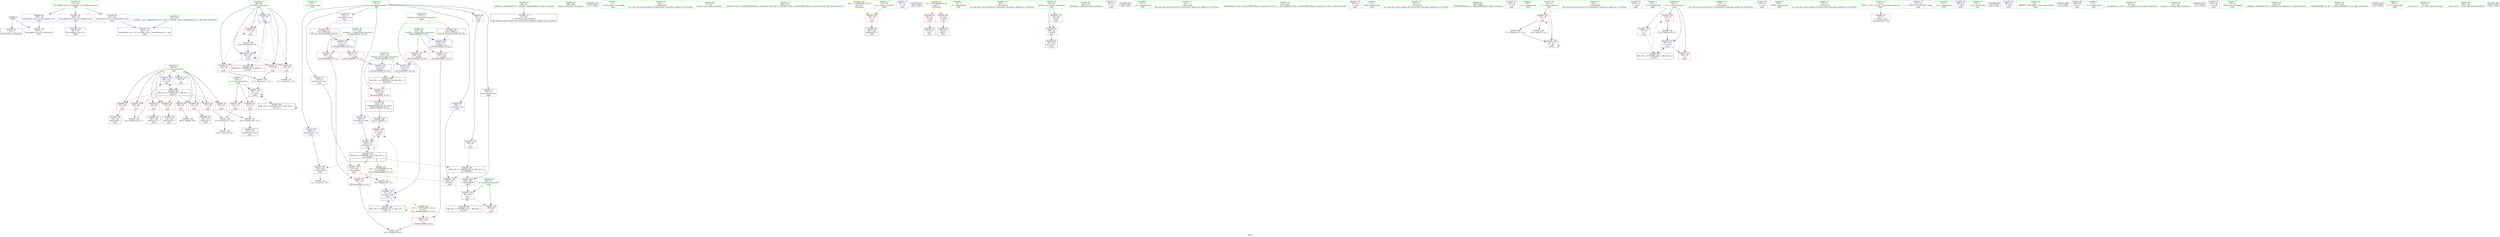 digraph "SVFG" {
	label="SVFG";

	Node0x561be2b47440 [shape=record,color=grey,label="{NodeID: 0\nNullPtr}"];
	Node0x561be2b47440 -> Node0x561be2b60f40[style=solid];
	Node0x561be2b47440 -> Node0x561be2b658c0[style=solid];
	Node0x561be2b5fd50 [shape=record,color=red,label="{NodeID: 97\n113\<--68\n\<--j\nmain\n}"];
	Node0x561be2b5fd50 -> Node0x561be2b68da0[style=solid];
	Node0x561be2b5dc60 [shape=record,color=green,label="{NodeID: 14\n32\<--1\n.str.8\<--dummyObj\nGlob }"];
	Node0x561be2b63880 [shape=record,color=grey,label="{NodeID: 194\n227 = cmp(224, 226, )\n}"];
	Node0x561be2b608b0 [shape=record,color=red,label="{NodeID: 111\n235\<--215\n\<--retval\n_ZSt3minIiERKT_S2_S2_\n}"];
	Node0x561be2b608b0 -> Node0x561be2b61890[style=solid];
	Node0x561be2b5ea60 [shape=record,color=green,label="{NodeID: 28\n48\<--54\n_ZNSt8ios_base4InitD1Ev\<--_ZNSt8ios_base4InitD1Ev_field_insensitive\n}"];
	Node0x561be2b5ea60 -> Node0x561be2b61040[style=solid];
	Node0x561be2b743c0 [shape=record,color=black,label="{NodeID: 208\nMR_20V_2 = PHI(MR_20V_3, MR_20V_1, )\npts\{81 \}\n}"];
	Node0x561be2b743c0 -> Node0x561be2b66450[style=dashed];
	Node0x561be2b65d00 [shape=record,color=blue,label="{NodeID: 125\n68\<--97\nj\<--\nmain\n}"];
	Node0x561be2b65d00 -> Node0x561be2b5fc80[style=dashed];
	Node0x561be2b65d00 -> Node0x561be2b5fd50[style=dashed];
	Node0x561be2b65d00 -> Node0x561be2b5fe20[style=dashed];
	Node0x561be2b65d00 -> Node0x561be2b5fef0[style=dashed];
	Node0x561be2b65d00 -> Node0x561be2b66040[style=dashed];
	Node0x561be2b65d00 -> Node0x561be2b725c0[style=dashed];
	Node0x561be2b5f6b0 [shape=record,color=green,label="{NodeID: 42\n168\<--169\nscanf\<--scanf_field_insensitive\n}"];
	Node0x561be2b613b0 [shape=record,color=black,label="{NodeID: 56\n124\<--123\nidxprom6\<--\nmain\n}"];
	Node0x561be2b61f10 [shape=record,color=purple,label="{NodeID: 70\n185\<--8\narrayidx26\<--ans\nmain\n}"];
	Node0x561be2b61f10 -> Node0x561be2b607e0[style=solid];
	Node0x561be2b816a0 [shape=record,color=black,label="{NodeID: 250\n167 = PHI()\n}"];
	Node0x561be2b62ad0 [shape=record,color=purple,label="{NodeID: 84\n262\<--34\nllvm.global_ctors_2\<--llvm.global_ctors\nGlob }"];
	Node0x561be2b62ad0 -> Node0x561be2b658c0[style=solid];
	Node0x561be2b47e30 [shape=record,color=green,label="{NodeID: 1\n7\<--1\n__dso_handle\<--dummyObj\nGlob }"];
	Node0x561be2b5fe20 [shape=record,color=red,label="{NodeID: 98\n114\<--68\n\<--j\nmain\n}"];
	Node0x561be2b5fe20 -> Node0x561be2b68da0[style=solid];
	Node0x561be2b5dd60 [shape=record,color=green,label="{NodeID: 15\n35\<--1\n\<--dummyObj\nCan only get source location for instruction, argument, global var or function.}"];
	Node0x561be2b63a00 [shape=record,color=grey,label="{NodeID: 195\n120 = cmp(119, 83, )\n}"];
	Node0x561be2b60980 [shape=record,color=red,label="{NodeID: 112\n225\<--217\n\<--__a.addr\n_ZSt3minIiERKT_S2_S2_\n}"];
	Node0x561be2b60980 -> Node0x561be2b655f0[style=solid];
	Node0x561be2b5eb60 [shape=record,color=green,label="{NodeID: 29\n61\<--62\nmain\<--main_field_insensitive\n}"];
	Node0x561be2b65dd0 [shape=record,color=blue,label="{NodeID: 126\n70\<--115\nx\<--mul\nmain\n}"];
	Node0x561be2b65dd0 -> Node0x561be2b5ffc0[style=dashed];
	Node0x561be2b65dd0 -> Node0x561be2b60090[style=dashed];
	Node0x561be2b65dd0 -> Node0x561be2b65dd0[style=dashed];
	Node0x561be2b65dd0 -> Node0x561be2b72ac0[style=dashed];
	Node0x561be2b5f7b0 [shape=record,color=green,label="{NodeID: 43\n190\<--191\n_ZStlsISt11char_traitsIcEERSt13basic_ostreamIcT_ES5_PKc\<--_ZStlsISt11char_traitsIcEERSt13basic_ostreamIcT_ES5_PKc_field_insensitive\n}"];
	Node0x561be2b76390 [shape=record,color=yellow,style=double,label="{NodeID: 223\n18V_1 = ENCHI(MR_18V_0)\npts\{79 \}\nFun[main]}"];
	Node0x561be2b76390 -> Node0x561be2b603d0[style=dashed];
	Node0x561be2b61480 [shape=record,color=black,label="{NodeID: 57\n129\<--128\nidxprom9\<--sub8\nmain\n}"];
	Node0x561be2b61fe0 [shape=record,color=purple,label="{NodeID: 71\n85\<--11\n\<--.str\nmain\n}"];
	Node0x561be2b81770 [shape=record,color=black,label="{NodeID: 251\n182 = PHI()\n}"];
	Node0x561be2b62bd0 [shape=record,color=red,label="{NodeID: 85\n84\<--15\n\<--stdin\nmain\n}"];
	Node0x561be2b62bd0 -> Node0x561be2b61140[style=solid];
	Node0x561be2b47790 [shape=record,color=green,label="{NodeID: 2\n11\<--1\n.str\<--dummyObj\nGlob }"];
	Node0x561be2b68da0 [shape=record,color=grey,label="{NodeID: 182\n115 = Binary(113, 114, )\n}"];
	Node0x561be2b68da0 -> Node0x561be2b65dd0[style=solid];
	Node0x561be2b5fef0 [shape=record,color=red,label="{NodeID: 99\n143\<--68\n\<--j\nmain\n}"];
	Node0x561be2b5fef0 -> Node0x561be2b696a0[style=solid];
	Node0x561be2b5de60 [shape=record,color=green,label="{NodeID: 16\n83\<--1\n\<--dummyObj\nCan only get source location for instruction, argument, global var or function.}"];
	Node0x561be2b707c0 [shape=record,color=black,label="{NodeID: 196\nMR_25V_3 = PHI(MR_25V_4, MR_25V_2, )\npts\{216 \}\n}"];
	Node0x561be2b707c0 -> Node0x561be2b608b0[style=dashed];
	Node0x561be2b60a50 [shape=record,color=red,label="{NodeID: 113\n232\<--217\n\<--__a.addr\n_ZSt3minIiERKT_S2_S2_\n}"];
	Node0x561be2b60a50 -> Node0x561be2b66790[style=solid];
	Node0x561be2b5ec60 [shape=record,color=green,label="{NodeID: 30\n64\<--65\nretval\<--retval_field_insensitive\nmain\n}"];
	Node0x561be2b5ec60 -> Node0x561be2b62d70[style=solid];
	Node0x561be2b5ec60 -> Node0x561be2b659c0[style=solid];
	Node0x561be2b74dc0 [shape=record,color=yellow,style=double,label="{NodeID: 210\n12V_1 = ENCHI(MR_12V_0)\npts\{73 \}\nFun[_ZSt3minIiERKT_S2_S2_]}"];
	Node0x561be2b74dc0 -> Node0x561be2b65520[style=dashed];
	Node0x561be2b65ea0 [shape=record,color=blue,label="{NodeID: 127\n72\<--132\nref.tmp\<--add\nmain\n|{|<s3>5}}"];
	Node0x561be2b65ea0 -> Node0x561be2b60640[style=dashed];
	Node0x561be2b65ea0 -> Node0x561be2b65ea0[style=dashed];
	Node0x561be2b65ea0 -> Node0x561be2b72fc0[style=dashed];
	Node0x561be2b65ea0:s3 -> Node0x561be2b74dc0[style=dashed,color=red];
	Node0x561be2b5f8b0 [shape=record,color=green,label="{NodeID: 44\n194\<--195\n_ZNSolsEi\<--_ZNSolsEi_field_insensitive\n}"];
	Node0x561be2b61550 [shape=record,color=black,label="{NodeID: 58\n139\<--138\nidxprom12\<--\nmain\n}"];
	Node0x561be2b620b0 [shape=record,color=purple,label="{NodeID: 72\n86\<--13\n\<--.str.1\nmain\n}"];
	Node0x561be2b81870 [shape=record,color=black,label="{NodeID: 252\n189 = PHI()\n}"];
	Node0x561be2b62ca0 [shape=record,color=red,label="{NodeID: 86\n90\<--20\n\<--stdout\nmain\n}"];
	Node0x561be2b62ca0 -> Node0x561be2b61210[style=solid];
	Node0x561be2b5cd70 [shape=record,color=green,label="{NodeID: 3\n13\<--1\n.str.1\<--dummyObj\nGlob }"];
	Node0x561be2b68f20 [shape=record,color=grey,label="{NodeID: 183\n163 = Binary(162, 97, )\n}"];
	Node0x561be2b68f20 -> Node0x561be2b66110[style=solid];
	Node0x561be2b5ffc0 [shape=record,color=red,label="{NodeID: 100\n118\<--70\n\<--x\nmain\n}"];
	Node0x561be2b5ffc0 -> Node0x561be2b690a0[style=solid];
	Node0x561be2b5df60 [shape=record,color=green,label="{NodeID: 17\n97\<--1\n\<--dummyObj\nCan only get source location for instruction, argument, global var or function.}"];
	Node0x561be2b60b20 [shape=record,color=red,label="{NodeID: 114\n223\<--219\n\<--__b.addr\n_ZSt3minIiERKT_S2_S2_\n}"];
	Node0x561be2b60b20 -> Node0x561be2b65520[style=solid];
	Node0x561be2b5ed30 [shape=record,color=green,label="{NodeID: 31\n66\<--67\ni\<--i_field_insensitive\nmain\n}"];
	Node0x561be2b5ed30 -> Node0x561be2b62e40[style=solid];
	Node0x561be2b5ed30 -> Node0x561be2b62f10[style=solid];
	Node0x561be2b5ed30 -> Node0x561be2b62fe0[style=solid];
	Node0x561be2b5ed30 -> Node0x561be2b630b0[style=solid];
	Node0x561be2b5ed30 -> Node0x561be2b63180[style=solid];
	Node0x561be2b5ed30 -> Node0x561be2b63250[style=solid];
	Node0x561be2b5ed30 -> Node0x561be2b63320[style=solid];
	Node0x561be2b5ed30 -> Node0x561be2b633f0[style=solid];
	Node0x561be2b5ed30 -> Node0x561be2b65b60[style=solid];
	Node0x561be2b5ed30 -> Node0x561be2b66110[style=solid];
	Node0x561be2b65f70 [shape=record,color=blue,label="{NodeID: 128\n140\<--137\narrayidx13\<--\nmain\n}"];
	Node0x561be2b65f70 -> Node0x561be2b71bc0[style=dashed];
	Node0x561be2b5f9b0 [shape=record,color=green,label="{NodeID: 45\n201\<--202\n_ZSt4endlIcSt11char_traitsIcEERSt13basic_ostreamIT_T0_ES6_\<--_ZSt4endlIcSt11char_traitsIcEERSt13basic_ostreamIT_T0_ES6__field_insensitive\n}"];
	Node0x561be2b61620 [shape=record,color=black,label="{NodeID: 59\n148\<--147\nidxprom14\<--\nmain\n}"];
	Node0x561be2b62180 [shape=record,color=purple,label="{NodeID: 73\n91\<--16\n\<--.str.2\nmain\n}"];
	Node0x561be2b819d0 [shape=record,color=black,label="{NodeID: 253\n213 = PHI(125, )\n0th arg _ZSt3minIiERKT_S2_S2_ }"];
	Node0x561be2b819d0 -> Node0x561be2b66520[style=solid];
	Node0x561be2b62d70 [shape=record,color=red,label="{NodeID: 87\n206\<--64\n\<--retval\nmain\n}"];
	Node0x561be2b62d70 -> Node0x561be2b617c0[style=solid];
	Node0x561be2b5ce00 [shape=record,color=green,label="{NodeID: 4\n15\<--1\nstdin\<--dummyObj\nGlob }"];
	Node0x561be2b690a0 [shape=record,color=grey,label="{NodeID: 184\n119 = Binary(117, 118, )\n}"];
	Node0x561be2b690a0 -> Node0x561be2b63a00[style=solid];
	Node0x561be2b60090 [shape=record,color=red,label="{NodeID: 101\n127\<--70\n\<--x\nmain\n}"];
	Node0x561be2b60090 -> Node0x561be2b69220[style=solid];
	Node0x561be2b5e060 [shape=record,color=green,label="{NodeID: 18\n101\<--1\n\<--dummyObj\nCan only get source location for instruction, argument, global var or function.}"];
	Node0x561be2b60bf0 [shape=record,color=red,label="{NodeID: 115\n229\<--219\n\<--__b.addr\n_ZSt3minIiERKT_S2_S2_\n}"];
	Node0x561be2b60bf0 -> Node0x561be2b666c0[style=solid];
	Node0x561be2b5ee00 [shape=record,color=green,label="{NodeID: 32\n68\<--69\nj\<--j_field_insensitive\nmain\n}"];
	Node0x561be2b5ee00 -> Node0x561be2b5fc80[style=solid];
	Node0x561be2b5ee00 -> Node0x561be2b5fd50[style=solid];
	Node0x561be2b5ee00 -> Node0x561be2b5fe20[style=solid];
	Node0x561be2b5ee00 -> Node0x561be2b5fef0[style=solid];
	Node0x561be2b5ee00 -> Node0x561be2b65d00[style=solid];
	Node0x561be2b5ee00 -> Node0x561be2b66040[style=solid];
	Node0x561be2b66040 [shape=record,color=blue,label="{NodeID: 129\n68\<--144\nj\<--inc\nmain\n}"];
	Node0x561be2b66040 -> Node0x561be2b5fc80[style=dashed];
	Node0x561be2b66040 -> Node0x561be2b5fd50[style=dashed];
	Node0x561be2b66040 -> Node0x561be2b5fe20[style=dashed];
	Node0x561be2b66040 -> Node0x561be2b5fef0[style=dashed];
	Node0x561be2b66040 -> Node0x561be2b66040[style=dashed];
	Node0x561be2b66040 -> Node0x561be2b725c0[style=dashed];
	Node0x561be2b5fab0 [shape=record,color=green,label="{NodeID: 46\n203\<--204\n_ZNSolsEPFRSoS_E\<--_ZNSolsEPFRSoS_E_field_insensitive\n}"];
	Node0x561be2b616f0 [shape=record,color=black,label="{NodeID: 60\n184\<--183\nidxprom25\<--\nmain\n}"];
	Node0x561be2b62250 [shape=record,color=purple,label="{NodeID: 74\n92\<--18\n\<--.str.3\nmain\n}"];
	Node0x561be2b81b60 [shape=record,color=black,label="{NodeID: 254\n214 = PHI(72, )\n1st arg _ZSt3minIiERKT_S2_S2_ }"];
	Node0x561be2b81b60 -> Node0x561be2b665f0[style=solid];
	Node0x561be2b62e40 [shape=record,color=red,label="{NodeID: 88\n99\<--66\n\<--i\nmain\n}"];
	Node0x561be2b62e40 -> Node0x561be2b699a0[style=solid];
	Node0x561be2b5ce90 [shape=record,color=green,label="{NodeID: 5\n16\<--1\n.str.2\<--dummyObj\nGlob }"];
	Node0x561be2b69220 [shape=record,color=grey,label="{NodeID: 185\n128 = Binary(126, 127, )\n}"];
	Node0x561be2b69220 -> Node0x561be2b61480[style=solid];
	Node0x561be2b60160 [shape=record,color=red,label="{NodeID: 102\n172\<--74\n\<--t\nmain\n}"];
	Node0x561be2b60160 -> Node0x561be2b69820[style=solid];
	Node0x561be2b60160 -> Node0x561be2b63700[style=solid];
	Node0x561be2b5e160 [shape=record,color=green,label="{NodeID: 19\n107\<--1\n\<--dummyObj\nCan only get source location for instruction, argument, global var or function.}"];
	Node0x561be2b65520 [shape=record,color=red,label="{NodeID: 116\n224\<--223\n\<--\n_ZSt3minIiERKT_S2_S2_\n}"];
	Node0x561be2b65520 -> Node0x561be2b63880[style=solid];
	Node0x561be2b5eed0 [shape=record,color=green,label="{NodeID: 33\n70\<--71\nx\<--x_field_insensitive\nmain\n}"];
	Node0x561be2b5eed0 -> Node0x561be2b5ffc0[style=solid];
	Node0x561be2b5eed0 -> Node0x561be2b60090[style=solid];
	Node0x561be2b5eed0 -> Node0x561be2b65dd0[style=solid];
	Node0x561be2b66110 [shape=record,color=blue,label="{NodeID: 130\n66\<--163\ni\<--inc20\nmain\n}"];
	Node0x561be2b66110 -> Node0x561be2b720c0[style=dashed];
	Node0x561be2b5fbb0 [shape=record,color=green,label="{NodeID: 47\n215\<--216\nretval\<--retval_field_insensitive\n_ZSt3minIiERKT_S2_S2_\n}"];
	Node0x561be2b5fbb0 -> Node0x561be2b608b0[style=solid];
	Node0x561be2b5fbb0 -> Node0x561be2b666c0[style=solid];
	Node0x561be2b5fbb0 -> Node0x561be2b66790[style=solid];
	Node0x561be2b617c0 [shape=record,color=black,label="{NodeID: 61\n63\<--206\nmain_ret\<--\nmain\n}"];
	Node0x561be2b62320 [shape=record,color=purple,label="{NodeID: 75\n153\<--21\n\<--.str.4\nmain\n}"];
	Node0x561be2b62f10 [shape=record,color=red,label="{NodeID: 89\n103\<--66\n\<--i\nmain\n}"];
	Node0x561be2b62f10 -> Node0x561be2b612e0[style=solid];
	Node0x561be2b5cf20 [shape=record,color=green,label="{NodeID: 6\n18\<--1\n.str.3\<--dummyObj\nGlob }"];
	Node0x561be2b693a0 [shape=record,color=grey,label="{NodeID: 186\n132 = Binary(131, 97, )\n}"];
	Node0x561be2b693a0 -> Node0x561be2b65ea0[style=solid];
	Node0x561be2b60230 [shape=record,color=red,label="{NodeID: 103\n178\<--76\n\<--cc\nmain\n}"];
	Node0x561be2b60230 -> Node0x561be2b69520[style=solid];
	Node0x561be2b5e260 [shape=record,color=green,label="{NodeID: 20\n157\<--1\n\<--dummyObj\nCan only get source location for instruction, argument, global var or function.}"];
	Node0x561be2b71bc0 [shape=record,color=black,label="{NodeID: 200\nMR_22V_5 = PHI(MR_22V_6, MR_22V_4, )\npts\{100000 \}\n|{|<s5>5}}"];
	Node0x561be2b71bc0 -> Node0x561be2b60570[style=dashed];
	Node0x561be2b71bc0 -> Node0x561be2b60640[style=dashed];
	Node0x561be2b71bc0 -> Node0x561be2b60710[style=dashed];
	Node0x561be2b71bc0 -> Node0x561be2b65f70[style=dashed];
	Node0x561be2b71bc0 -> Node0x561be2b734c0[style=dashed];
	Node0x561be2b71bc0:s5 -> Node0x561be2b75b80[style=dashed,color=red];
	Node0x561be2b655f0 [shape=record,color=red,label="{NodeID: 117\n226\<--225\n\<--\n_ZSt3minIiERKT_S2_S2_\n}"];
	Node0x561be2b655f0 -> Node0x561be2b63880[style=solid];
	Node0x561be2b5efa0 [shape=record,color=green,label="{NodeID: 34\n72\<--73\nref.tmp\<--ref.tmp_field_insensitive\nmain\n|{|<s1>5}}"];
	Node0x561be2b5efa0 -> Node0x561be2b65ea0[style=solid];
	Node0x561be2b5efa0:s1 -> Node0x561be2b81b60[style=solid,color=red];
	Node0x561be2b75b80 [shape=record,color=yellow,style=double,label="{NodeID: 214\n22V_1 = ENCHI(MR_22V_0)\npts\{100000 \}\nFun[_ZSt3minIiERKT_S2_S2_]}"];
	Node0x561be2b75b80 -> Node0x561be2b655f0[style=dashed];
	Node0x561be2b661e0 [shape=record,color=blue,label="{NodeID: 131\n76\<--83\ncc\<--\nmain\n}"];
	Node0x561be2b661e0 -> Node0x561be2b73ec0[style=dashed];
	Node0x561be2b60ca0 [shape=record,color=green,label="{NodeID: 48\n217\<--218\n__a.addr\<--__a.addr_field_insensitive\n_ZSt3minIiERKT_S2_S2_\n}"];
	Node0x561be2b60ca0 -> Node0x561be2b60980[style=solid];
	Node0x561be2b60ca0 -> Node0x561be2b60a50[style=solid];
	Node0x561be2b60ca0 -> Node0x561be2b66520[style=solid];
	Node0x561be2b61890 [shape=record,color=black,label="{NodeID: 62\n212\<--235\n_ZSt3minIiERKT_S2_S2__ret\<--\n_ZSt3minIiERKT_S2_S2_\n|{<s0>5}}"];
	Node0x561be2b61890:s0 -> Node0x561be2b81070[style=solid,color=blue];
	Node0x561be2b623f0 [shape=record,color=purple,label="{NodeID: 76\n154\<--23\n\<--.str.5\nmain\n}"];
	Node0x561be2b62fe0 [shape=record,color=red,label="{NodeID: 90\n117\<--66\n\<--i\nmain\n}"];
	Node0x561be2b62fe0 -> Node0x561be2b690a0[style=solid];
	Node0x561be2b5d760 [shape=record,color=green,label="{NodeID: 7\n20\<--1\nstdout\<--dummyObj\nGlob }"];
	Node0x561be2b69520 [shape=record,color=grey,label="{NodeID: 187\n179 = Binary(178, 97, )\n}"];
	Node0x561be2b69520 -> Node0x561be2b66380[style=solid];
	Node0x561be2b60300 [shape=record,color=red,label="{NodeID: 104\n192\<--76\n\<--cc\nmain\n}"];
	Node0x561be2b5e360 [shape=record,color=green,label="{NodeID: 21\n174\<--1\n\<--dummyObj\nCan only get source location for instruction, argument, global var or function.}"];
	Node0x561be2b720c0 [shape=record,color=black,label="{NodeID: 201\nMR_6V_3 = PHI(MR_6V_4, MR_6V_2, )\npts\{67 \}\n}"];
	Node0x561be2b720c0 -> Node0x561be2b62e40[style=dashed];
	Node0x561be2b720c0 -> Node0x561be2b62f10[style=dashed];
	Node0x561be2b720c0 -> Node0x561be2b62fe0[style=dashed];
	Node0x561be2b720c0 -> Node0x561be2b630b0[style=dashed];
	Node0x561be2b720c0 -> Node0x561be2b63180[style=dashed];
	Node0x561be2b720c0 -> Node0x561be2b63250[style=dashed];
	Node0x561be2b720c0 -> Node0x561be2b63320[style=dashed];
	Node0x561be2b720c0 -> Node0x561be2b633f0[style=dashed];
	Node0x561be2b720c0 -> Node0x561be2b66110[style=dashed];
	Node0x561be2b656c0 [shape=record,color=blue,label="{NodeID: 118\n260\<--35\nllvm.global_ctors_0\<--\nGlob }"];
	Node0x561be2b5f070 [shape=record,color=green,label="{NodeID: 35\n74\<--75\nt\<--t_field_insensitive\nmain\n}"];
	Node0x561be2b5f070 -> Node0x561be2b60160[style=solid];
	Node0x561be2b5f070 -> Node0x561be2b662b0[style=solid];
	Node0x561be2b75c60 [shape=record,color=yellow,style=double,label="{NodeID: 215\n2V_1 = ENCHI(MR_2V_0)\npts\{1 \}\nFun[main]}"];
	Node0x561be2b75c60 -> Node0x561be2b62bd0[style=dashed];
	Node0x561be2b75c60 -> Node0x561be2b62ca0[style=dashed];
	Node0x561be2b662b0 [shape=record,color=blue,label="{NodeID: 132\n74\<--173\nt\<--dec\nmain\n}"];
	Node0x561be2b662b0 -> Node0x561be2b60160[style=dashed];
	Node0x561be2b662b0 -> Node0x561be2b662b0[style=dashed];
	Node0x561be2b60d70 [shape=record,color=green,label="{NodeID: 49\n219\<--220\n__b.addr\<--__b.addr_field_insensitive\n_ZSt3minIiERKT_S2_S2_\n}"];
	Node0x561be2b60d70 -> Node0x561be2b60b20[style=solid];
	Node0x561be2b60d70 -> Node0x561be2b60bf0[style=solid];
	Node0x561be2b60d70 -> Node0x561be2b665f0[style=solid];
	Node0x561be2b61960 [shape=record,color=purple,label="{NodeID: 63\n45\<--4\n\<--_ZStL8__ioinit\n__cxx_global_var_init\n}"];
	Node0x561be2b624c0 [shape=record,color=purple,label="{NodeID: 77\n155\<--25\n\<--__PRETTY_FUNCTION__.main\nmain\n}"];
	Node0x561be2b630b0 [shape=record,color=red,label="{NodeID: 91\n123\<--66\n\<--i\nmain\n}"];
	Node0x561be2b630b0 -> Node0x561be2b613b0[style=solid];
	Node0x561be2b5d7f0 [shape=record,color=green,label="{NodeID: 8\n21\<--1\n.str.4\<--dummyObj\nGlob }"];
	Node0x561be2b696a0 [shape=record,color=grey,label="{NodeID: 188\n144 = Binary(143, 97, )\n}"];
	Node0x561be2b696a0 -> Node0x561be2b66040[style=solid];
	Node0x561be2b603d0 [shape=record,color=red,label="{NodeID: 105\n183\<--78\n\<--a\nmain\n}"];
	Node0x561be2b603d0 -> Node0x561be2b616f0[style=solid];
	Node0x561be2b5e460 [shape=record,color=green,label="{NodeID: 22\n4\<--6\n_ZStL8__ioinit\<--_ZStL8__ioinit_field_insensitive\nGlob }"];
	Node0x561be2b5e460 -> Node0x561be2b61960[style=solid];
	Node0x561be2b725c0 [shape=record,color=black,label="{NodeID: 202\nMR_8V_2 = PHI(MR_8V_4, MR_8V_1, )\npts\{69 \}\n}"];
	Node0x561be2b725c0 -> Node0x561be2b65d00[style=dashed];
	Node0x561be2b657c0 [shape=record,color=blue,label="{NodeID: 119\n261\<--36\nllvm.global_ctors_1\<--_GLOBAL__sub_I_regantinaveen_3_1.cpp\nGlob }"];
	Node0x561be2b5f140 [shape=record,color=green,label="{NodeID: 36\n76\<--77\ncc\<--cc_field_insensitive\nmain\n}"];
	Node0x561be2b5f140 -> Node0x561be2b60230[style=solid];
	Node0x561be2b5f140 -> Node0x561be2b60300[style=solid];
	Node0x561be2b5f140 -> Node0x561be2b661e0[style=solid];
	Node0x561be2b5f140 -> Node0x561be2b66380[style=solid];
	Node0x561be2b66380 [shape=record,color=blue,label="{NodeID: 133\n76\<--179\ncc\<--inc23\nmain\n}"];
	Node0x561be2b66380 -> Node0x561be2b60300[style=dashed];
	Node0x561be2b66380 -> Node0x561be2b73ec0[style=dashed];
	Node0x561be2b60e40 [shape=record,color=green,label="{NodeID: 50\n36\<--256\n_GLOBAL__sub_I_regantinaveen_3_1.cpp\<--_GLOBAL__sub_I_regantinaveen_3_1.cpp_field_insensitive\n}"];
	Node0x561be2b60e40 -> Node0x561be2b657c0[style=solid];
	Node0x561be2b61a30 [shape=record,color=purple,label="{NodeID: 64\n94\<--8\n\<--ans\nmain\n}"];
	Node0x561be2b61a30 -> Node0x561be2b65a90[style=solid];
	Node0x561be2b81070 [shape=record,color=black,label="{NodeID: 244\n134 = PHI(212, )\n}"];
	Node0x561be2b81070 -> Node0x561be2b60640[style=solid];
	Node0x561be2b62590 [shape=record,color=purple,label="{NodeID: 78\n166\<--27\n\<--.str.6\nmain\n}"];
	Node0x561be2b63180 [shape=record,color=red,label="{NodeID: 92\n126\<--66\n\<--i\nmain\n}"];
	Node0x561be2b63180 -> Node0x561be2b69220[style=solid];
	Node0x561be2b5d880 [shape=record,color=green,label="{NodeID: 9\n23\<--1\n.str.5\<--dummyObj\nGlob }"];
	Node0x561be2b69820 [shape=record,color=grey,label="{NodeID: 189\n173 = Binary(172, 174, )\n}"];
	Node0x561be2b69820 -> Node0x561be2b662b0[style=solid];
	Node0x561be2b604a0 [shape=record,color=red,label="{NodeID: 106\n198\<--80\n\<--aa\nmain\n}"];
	Node0x561be2b5e560 [shape=record,color=green,label="{NodeID: 23\n8\<--10\nans\<--ans_field_insensitive\nGlob }"];
	Node0x561be2b5e560 -> Node0x561be2b61a30[style=solid];
	Node0x561be2b5e560 -> Node0x561be2b61b00[style=solid];
	Node0x561be2b5e560 -> Node0x561be2b61bd0[style=solid];
	Node0x561be2b5e560 -> Node0x561be2b61ca0[style=solid];
	Node0x561be2b5e560 -> Node0x561be2b61d70[style=solid];
	Node0x561be2b5e560 -> Node0x561be2b61e40[style=solid];
	Node0x561be2b5e560 -> Node0x561be2b61f10[style=solid];
	Node0x561be2b72ac0 [shape=record,color=black,label="{NodeID: 203\nMR_10V_2 = PHI(MR_10V_5, MR_10V_1, )\npts\{71 \}\n}"];
	Node0x561be2b72ac0 -> Node0x561be2b65dd0[style=dashed];
	Node0x561be2b72ac0 -> Node0x561be2b72ac0[style=dashed];
	Node0x561be2b658c0 [shape=record,color=blue, style = dotted,label="{NodeID: 120\n262\<--3\nllvm.global_ctors_2\<--dummyVal\nGlob }"];
	Node0x561be2b5f210 [shape=record,color=green,label="{NodeID: 37\n78\<--79\na\<--a_field_insensitive\nmain\n}"];
	Node0x561be2b5f210 -> Node0x561be2b603d0[style=solid];
	Node0x561be2b66450 [shape=record,color=blue,label="{NodeID: 134\n80\<--186\naa\<--\nmain\n}"];
	Node0x561be2b66450 -> Node0x561be2b604a0[style=dashed];
	Node0x561be2b66450 -> Node0x561be2b743c0[style=dashed];
	Node0x561be2b60f40 [shape=record,color=black,label="{NodeID: 51\n2\<--3\ndummyVal\<--dummyVal\n}"];
	Node0x561be2b61b00 [shape=record,color=purple,label="{NodeID: 65\n105\<--8\narrayidx\<--ans\nmain\n}"];
	Node0x561be2b61b00 -> Node0x561be2b65c30[style=solid];
	Node0x561be2b81260 [shape=record,color=black,label="{NodeID: 245\n46 = PHI()\n}"];
	Node0x561be2b62660 [shape=record,color=purple,label="{NodeID: 79\n181\<--27\n\<--.str.6\nmain\n}"];
	Node0x561be2b63250 [shape=record,color=red,label="{NodeID: 93\n138\<--66\n\<--i\nmain\n}"];
	Node0x561be2b63250 -> Node0x561be2b61550[style=solid];
	Node0x561be2b5d910 [shape=record,color=green,label="{NodeID: 10\n25\<--1\n__PRETTY_FUNCTION__.main\<--dummyObj\nGlob }"];
	Node0x561be2b699a0 [shape=record,color=grey,label="{NodeID: 190\n100 = cmp(99, 101, )\n}"];
	Node0x561be2b60570 [shape=record,color=red,label="{NodeID: 107\n131\<--130\n\<--arrayidx10\nmain\n}"];
	Node0x561be2b60570 -> Node0x561be2b693a0[style=solid];
	Node0x561be2b5e660 [shape=record,color=green,label="{NodeID: 24\n34\<--38\nllvm.global_ctors\<--llvm.global_ctors_field_insensitive\nGlob }"];
	Node0x561be2b5e660 -> Node0x561be2b628d0[style=solid];
	Node0x561be2b5e660 -> Node0x561be2b629d0[style=solid];
	Node0x561be2b5e660 -> Node0x561be2b62ad0[style=solid];
	Node0x561be2b72fc0 [shape=record,color=black,label="{NodeID: 204\nMR_12V_2 = PHI(MR_12V_3, MR_12V_1, )\npts\{73 \}\n}"];
	Node0x561be2b72fc0 -> Node0x561be2b65ea0[style=dashed];
	Node0x561be2b72fc0 -> Node0x561be2b72fc0[style=dashed];
	Node0x561be2b659c0 [shape=record,color=blue,label="{NodeID: 121\n64\<--83\nretval\<--\nmain\n}"];
	Node0x561be2b659c0 -> Node0x561be2b62d70[style=dashed];
	Node0x561be2b5f2e0 [shape=record,color=green,label="{NodeID: 38\n80\<--81\naa\<--aa_field_insensitive\nmain\n}"];
	Node0x561be2b5f2e0 -> Node0x561be2b604a0[style=solid];
	Node0x561be2b5f2e0 -> Node0x561be2b66450[style=solid];
	Node0x561be2b66520 [shape=record,color=blue,label="{NodeID: 135\n217\<--213\n__a.addr\<--__a\n_ZSt3minIiERKT_S2_S2_\n}"];
	Node0x561be2b66520 -> Node0x561be2b60980[style=dashed];
	Node0x561be2b66520 -> Node0x561be2b60a50[style=dashed];
	Node0x561be2b61040 [shape=record,color=black,label="{NodeID: 52\n47\<--48\n\<--_ZNSt8ios_base4InitD1Ev\nCan only get source location for instruction, argument, global var or function.}"];
	Node0x561be2b61bd0 [shape=record,color=purple,label="{NodeID: 66\n125\<--8\narrayidx7\<--ans\nmain\n|{<s0>5}}"];
	Node0x561be2b61bd0:s0 -> Node0x561be2b819d0[style=solid,color=red];
	Node0x561be2b81330 [shape=record,color=black,label="{NodeID: 246\n193 = PHI()\n}"];
	Node0x561be2b62730 [shape=record,color=purple,label="{NodeID: 80\n188\<--30\n\<--.str.7\nmain\n}"];
	Node0x561be2b63320 [shape=record,color=red,label="{NodeID: 94\n147\<--66\n\<--i\nmain\n}"];
	Node0x561be2b63320 -> Node0x561be2b61620[style=solid];
	Node0x561be2b5d9a0 [shape=record,color=green,label="{NodeID: 11\n27\<--1\n.str.6\<--dummyObj\nGlob }"];
	Node0x561be2b69b20 [shape=record,color=grey,label="{NodeID: 191\n111 = cmp(110, 101, )\n}"];
	Node0x561be2b60640 [shape=record,color=red,label="{NodeID: 108\n137\<--134\n\<--call11\nmain\n}"];
	Node0x561be2b60640 -> Node0x561be2b65f70[style=solid];
	Node0x561be2b5e760 [shape=record,color=green,label="{NodeID: 25\n39\<--40\n__cxx_global_var_init\<--__cxx_global_var_init_field_insensitive\n}"];
	Node0x561be2b734c0 [shape=record,color=black,label="{NodeID: 205\nMR_22V_3 = PHI(MR_22V_5, MR_22V_2, )\npts\{100000 \}\n}"];
	Node0x561be2b734c0 -> Node0x561be2b607e0[style=dashed];
	Node0x561be2b734c0 -> Node0x561be2b65c30[style=dashed];
	Node0x561be2b65a90 [shape=record,color=blue,label="{NodeID: 122\n94\<--83\n\<--\nmain\n}"];
	Node0x561be2b65a90 -> Node0x561be2b734c0[style=dashed];
	Node0x561be2b5f3b0 [shape=record,color=green,label="{NodeID: 39\n88\<--89\nfreopen\<--freopen_field_insensitive\n}"];
	Node0x561be2b665f0 [shape=record,color=blue,label="{NodeID: 136\n219\<--214\n__b.addr\<--__b\n_ZSt3minIiERKT_S2_S2_\n}"];
	Node0x561be2b665f0 -> Node0x561be2b60b20[style=dashed];
	Node0x561be2b665f0 -> Node0x561be2b60bf0[style=dashed];
	Node0x561be2b61140 [shape=record,color=black,label="{NodeID: 53\n87\<--84\ncall\<--\nmain\n}"];
	Node0x561be2b61ca0 [shape=record,color=purple,label="{NodeID: 67\n130\<--8\narrayidx10\<--ans\nmain\n}"];
	Node0x561be2b61ca0 -> Node0x561be2b60570[style=solid];
	Node0x561be2b81400 [shape=record,color=black,label="{NodeID: 247\n197 = PHI()\n}"];
	Node0x561be2b62800 [shape=record,color=purple,label="{NodeID: 81\n196\<--32\n\<--.str.8\nmain\n}"];
	Node0x561be2b633f0 [shape=record,color=red,label="{NodeID: 95\n162\<--66\n\<--i\nmain\n}"];
	Node0x561be2b633f0 -> Node0x561be2b68f20[style=solid];
	Node0x561be2b5da60 [shape=record,color=green,label="{NodeID: 12\n29\<--1\n_ZSt4cout\<--dummyObj\nGlob }"];
	Node0x561be2b63580 [shape=record,color=grey,label="{NodeID: 192\n151 = cmp(150, 107, )\n}"];
	Node0x561be2b60710 [shape=record,color=red,label="{NodeID: 109\n150\<--149\n\<--arrayidx15\nmain\n}"];
	Node0x561be2b60710 -> Node0x561be2b63580[style=solid];
	Node0x561be2b5e860 [shape=record,color=green,label="{NodeID: 26\n43\<--44\n_ZNSt8ios_base4InitC1Ev\<--_ZNSt8ios_base4InitC1Ev_field_insensitive\n}"];
	Node0x561be2b65b60 [shape=record,color=blue,label="{NodeID: 123\n66\<--97\ni\<--\nmain\n}"];
	Node0x561be2b65b60 -> Node0x561be2b720c0[style=dashed];
	Node0x561be2b5f4b0 [shape=record,color=green,label="{NodeID: 40\n135\<--136\n_ZSt3minIiERKT_S2_S2_\<--_ZSt3minIiERKT_S2_S2__field_insensitive\n}"];
	Node0x561be2b666c0 [shape=record,color=blue,label="{NodeID: 137\n215\<--229\nretval\<--\n_ZSt3minIiERKT_S2_S2_\n}"];
	Node0x561be2b666c0 -> Node0x561be2b707c0[style=dashed];
	Node0x561be2b61210 [shape=record,color=black,label="{NodeID: 54\n93\<--90\ncall1\<--\nmain\n}"];
	Node0x561be2b61d70 [shape=record,color=purple,label="{NodeID: 68\n140\<--8\narrayidx13\<--ans\nmain\n}"];
	Node0x561be2b61d70 -> Node0x561be2b65f70[style=solid];
	Node0x561be2b814d0 [shape=record,color=black,label="{NodeID: 248\n199 = PHI()\n}"];
	Node0x561be2b628d0 [shape=record,color=purple,label="{NodeID: 82\n260\<--34\nllvm.global_ctors_0\<--llvm.global_ctors\nGlob }"];
	Node0x561be2b628d0 -> Node0x561be2b656c0[style=solid];
	Node0x561be2b5fc80 [shape=record,color=red,label="{NodeID: 96\n110\<--68\n\<--j\nmain\n}"];
	Node0x561be2b5fc80 -> Node0x561be2b69b20[style=solid];
	Node0x561be2b5db60 [shape=record,color=green,label="{NodeID: 13\n30\<--1\n.str.7\<--dummyObj\nGlob }"];
	Node0x561be2b63700 [shape=record,color=grey,label="{NodeID: 193\n176 = cmp(172, 83, )\n}"];
	Node0x561be2b607e0 [shape=record,color=red,label="{NodeID: 110\n186\<--185\n\<--arrayidx26\nmain\n}"];
	Node0x561be2b607e0 -> Node0x561be2b66450[style=solid];
	Node0x561be2b5e960 [shape=record,color=green,label="{NodeID: 27\n49\<--50\n__cxa_atexit\<--__cxa_atexit_field_insensitive\n}"];
	Node0x561be2b73ec0 [shape=record,color=black,label="{NodeID: 207\nMR_16V_3 = PHI(MR_16V_4, MR_16V_2, )\npts\{77 \}\n}"];
	Node0x561be2b73ec0 -> Node0x561be2b60230[style=dashed];
	Node0x561be2b73ec0 -> Node0x561be2b66380[style=dashed];
	Node0x561be2b65c30 [shape=record,color=blue,label="{NodeID: 124\n105\<--107\narrayidx\<--\nmain\n}"];
	Node0x561be2b65c30 -> Node0x561be2b71bc0[style=dashed];
	Node0x561be2b5f5b0 [shape=record,color=green,label="{NodeID: 41\n158\<--159\n__assert_fail\<--__assert_fail_field_insensitive\n}"];
	Node0x561be2b66790 [shape=record,color=blue,label="{NodeID: 138\n215\<--232\nretval\<--\n_ZSt3minIiERKT_S2_S2_\n}"];
	Node0x561be2b66790 -> Node0x561be2b707c0[style=dashed];
	Node0x561be2b612e0 [shape=record,color=black,label="{NodeID: 55\n104\<--103\nidxprom\<--\nmain\n}"];
	Node0x561be2b61e40 [shape=record,color=purple,label="{NodeID: 69\n149\<--8\narrayidx15\<--ans\nmain\n}"];
	Node0x561be2b61e40 -> Node0x561be2b60710[style=solid];
	Node0x561be2b815d0 [shape=record,color=black,label="{NodeID: 249\n200 = PHI()\n}"];
	Node0x561be2b629d0 [shape=record,color=purple,label="{NodeID: 83\n261\<--34\nllvm.global_ctors_1\<--llvm.global_ctors\nGlob }"];
	Node0x561be2b629d0 -> Node0x561be2b657c0[style=solid];
}
